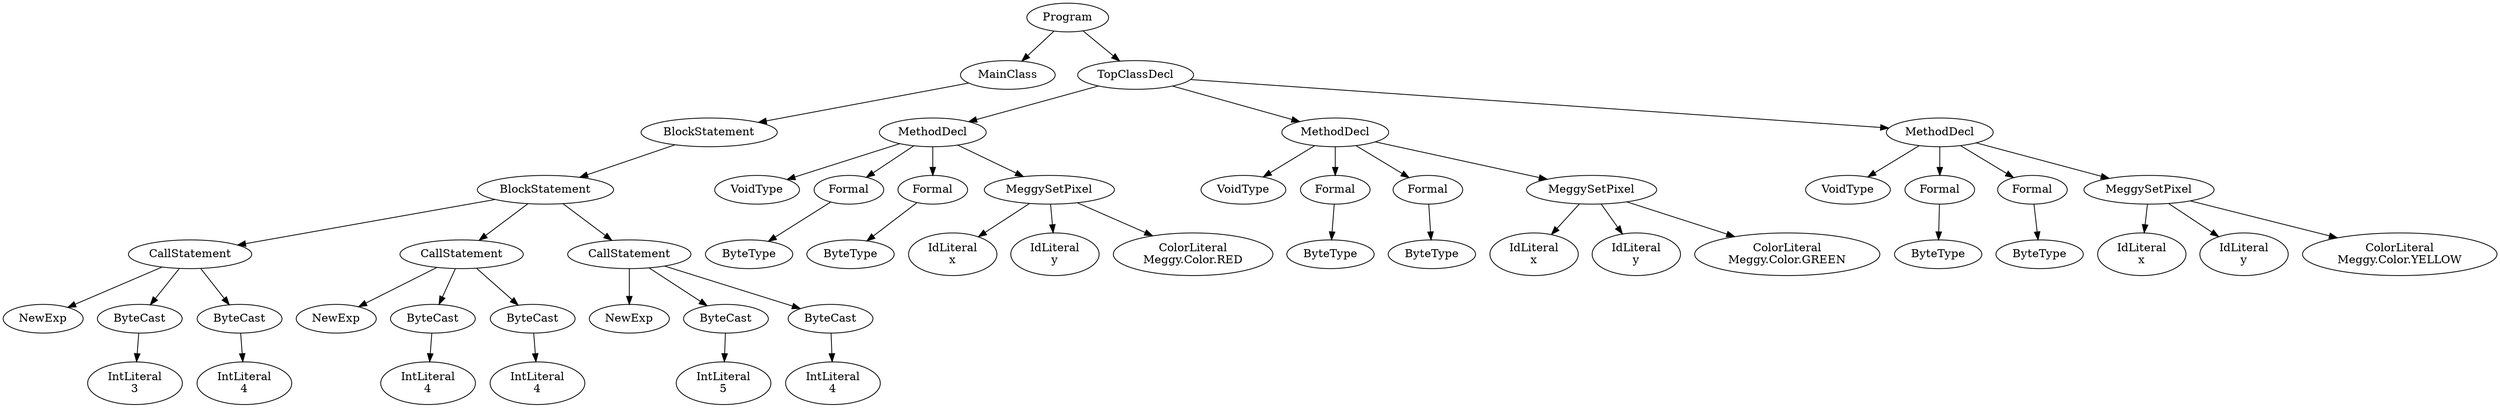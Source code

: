 digraph ASTGraph {
0 [ label="Program" ];
1 [ label="MainClass" ];
0 -> 1
2 [ label="BlockStatement" ];
1 -> 2
3 [ label="BlockStatement" ];
2 -> 3
4 [ label="CallStatement" ];
3 -> 4
5 [ label="NewExp" ];
4 -> 5
6 [ label="ByteCast" ];
4 -> 6
7 [ label="IntLiteral\n3" ];
6 -> 7
8 [ label="ByteCast" ];
4 -> 8
9 [ label="IntLiteral\n4" ];
8 -> 9
10 [ label="CallStatement" ];
3 -> 10
11 [ label="NewExp" ];
10 -> 11
12 [ label="ByteCast" ];
10 -> 12
13 [ label="IntLiteral\n4" ];
12 -> 13
14 [ label="ByteCast" ];
10 -> 14
15 [ label="IntLiteral\n4" ];
14 -> 15
16 [ label="CallStatement" ];
3 -> 16
17 [ label="NewExp" ];
16 -> 17
18 [ label="ByteCast" ];
16 -> 18
19 [ label="IntLiteral\n5" ];
18 -> 19
20 [ label="ByteCast" ];
16 -> 20
21 [ label="IntLiteral\n4" ];
20 -> 21
22 [ label="TopClassDecl" ];
0 -> 22
23 [ label="MethodDecl" ];
22 -> 23
24 [ label="VoidType" ];
23 -> 24
25 [ label="Formal" ];
23 -> 25
26 [ label="ByteType" ];
25 -> 26
27 [ label="Formal" ];
23 -> 27
28 [ label="ByteType" ];
27 -> 28
29 [ label="MeggySetPixel" ];
23 -> 29
30 [ label="IdLiteral\nx" ];
29 -> 30
31 [ label="IdLiteral\ny" ];
29 -> 31
32 [ label="ColorLiteral\nMeggy.Color.RED" ];
29 -> 32
33 [ label="MethodDecl" ];
22 -> 33
34 [ label="VoidType" ];
33 -> 34
35 [ label="Formal" ];
33 -> 35
36 [ label="ByteType" ];
35 -> 36
37 [ label="Formal" ];
33 -> 37
38 [ label="ByteType" ];
37 -> 38
39 [ label="MeggySetPixel" ];
33 -> 39
40 [ label="IdLiteral\nx" ];
39 -> 40
41 [ label="IdLiteral\ny" ];
39 -> 41
42 [ label="ColorLiteral\nMeggy.Color.GREEN" ];
39 -> 42
43 [ label="MethodDecl" ];
22 -> 43
44 [ label="VoidType" ];
43 -> 44
45 [ label="Formal" ];
43 -> 45
46 [ label="ByteType" ];
45 -> 46
47 [ label="Formal" ];
43 -> 47
48 [ label="ByteType" ];
47 -> 48
49 [ label="MeggySetPixel" ];
43 -> 49
50 [ label="IdLiteral\nx" ];
49 -> 50
51 [ label="IdLiteral\ny" ];
49 -> 51
52 [ label="ColorLiteral\nMeggy.Color.YELLOW" ];
49 -> 52
}

